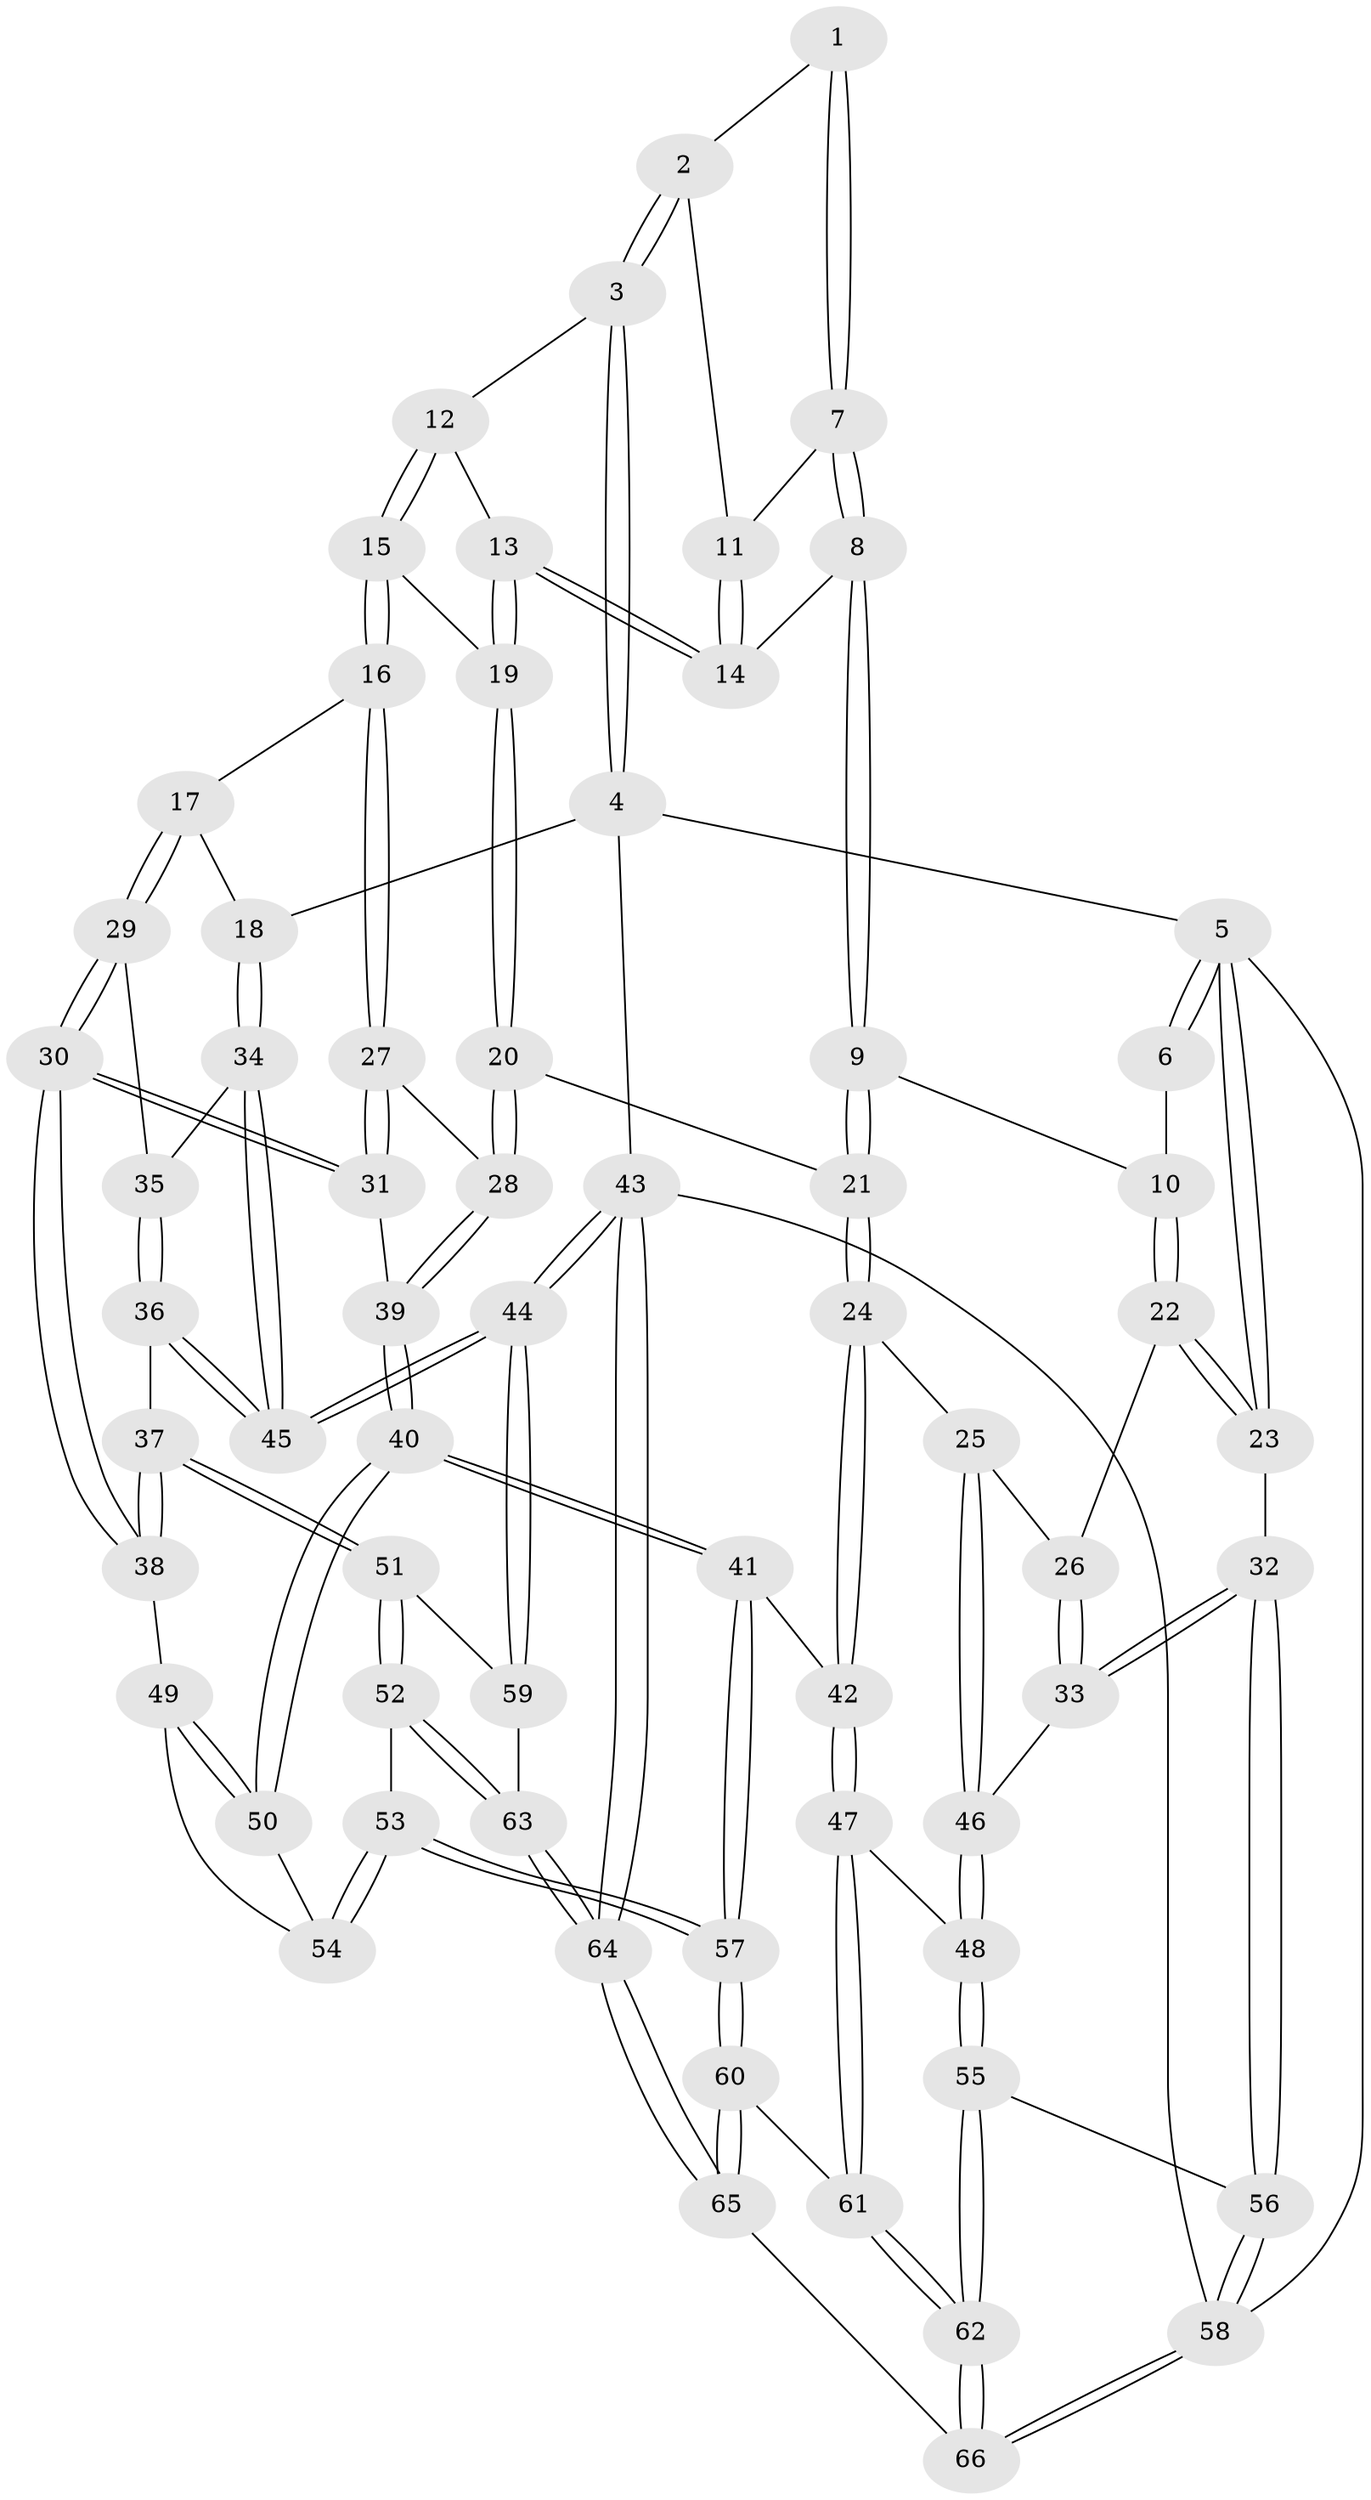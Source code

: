 // Generated by graph-tools (version 1.1) at 2025/03/03/09/25 03:03:15]
// undirected, 66 vertices, 162 edges
graph export_dot {
graph [start="1"]
  node [color=gray90,style=filled];
  1 [pos="+0.4427586642416046+0"];
  2 [pos="+0.5419504239883314+0"];
  3 [pos="+0.585831569154991+0"];
  4 [pos="+1+0"];
  5 [pos="+0+0"];
  6 [pos="+0.1258410458290806+0"];
  7 [pos="+0.3030475617532093+0.12553665729480232"];
  8 [pos="+0.29321546912251667+0.13438090370462916"];
  9 [pos="+0.2676282687832876+0.15102460297777945"];
  10 [pos="+0.17374022094398822+0.1311084233132311"];
  11 [pos="+0.40542723945480647+0.09844341299130983"];
  12 [pos="+0.6197413440617886+0.0075292072045414285"];
  13 [pos="+0.44202665051022316+0.19312306401493454"];
  14 [pos="+0.4217673212810321+0.1600638019798539"];
  15 [pos="+0.6867873341250693+0.15287161868533894"];
  16 [pos="+0.7128211513027882+0.19055174502434843"];
  17 [pos="+0.7990553607130536+0.20138650739910954"];
  18 [pos="+1+0"];
  19 [pos="+0.43408980568541733+0.24710461251306007"];
  20 [pos="+0.4043584867157231+0.30929981649033167"];
  21 [pos="+0.39253221579220937+0.31182550008947213"];
  22 [pos="+0.164419494729436+0.14236656371245304"];
  23 [pos="+0+0.11552277097244858"];
  24 [pos="+0.2855533442704668+0.41175769901098347"];
  25 [pos="+0.2641319294978102+0.4052950698719813"];
  26 [pos="+0.1253260280392238+0.28045148228266126"];
  27 [pos="+0.7077822450215885+0.20096657644710653"];
  28 [pos="+0.48690010272603906+0.34781015776614155"];
  29 [pos="+0.8879119080949955+0.34834244095952555"];
  30 [pos="+0.7999955444593562+0.49893614281659615"];
  31 [pos="+0.6885426499981405+0.4048493373916435"];
  32 [pos="+0+0.3982475066676942"];
  33 [pos="+0+0.3974869870862335"];
  34 [pos="+1+0.28242938208723034"];
  35 [pos="+0.8926301776692126+0.34883826984351674"];
  36 [pos="+1+0.582299930111252"];
  37 [pos="+0.8607050818149385+0.5677253770761173"];
  38 [pos="+0.8028132930726607+0.5116148531625128"];
  39 [pos="+0.555159737759498+0.4521863071301881"];
  40 [pos="+0.5233827277802642+0.5900488689813471"];
  41 [pos="+0.5033488167321166+0.618570159895248"];
  42 [pos="+0.333385613564231+0.5941978548314152"];
  43 [pos="+1+1"];
  44 [pos="+1+0.7926992149359708"];
  45 [pos="+1+0.6118266058286705"];
  46 [pos="+0.09626333353393925+0.4921223675364212"];
  47 [pos="+0.219229846721175+0.6999157457560005"];
  48 [pos="+0.1678369673169107+0.6771192544999776"];
  49 [pos="+0.7902805326706721+0.5190928305913505"];
  50 [pos="+0.5962005937855623+0.5778873505691097"];
  51 [pos="+0.7950637690213669+0.7586494553965233"];
  52 [pos="+0.7300872535891213+0.7942261473017399"];
  53 [pos="+0.6729764600251414+0.7972293363998846"];
  54 [pos="+0.712930447916594+0.62463496442044"];
  55 [pos="+0+0.6752357121979156"];
  56 [pos="+0+0.6684472801246722"];
  57 [pos="+0.594195995034716+0.8158478592568241"];
  58 [pos="+0+1"];
  59 [pos="+0.9820265704741743+0.8073551285435561"];
  60 [pos="+0.5742966814024248+0.8542064446320826"];
  61 [pos="+0.22339502643044784+0.7502009591245324"];
  62 [pos="+0.1987164544891768+0.9045587319458498"];
  63 [pos="+0.841634800332142+0.9490658106614239"];
  64 [pos="+0.894331087398478+1"];
  65 [pos="+0.5108701151455974+1"];
  66 [pos="+0.19416340544040162+1"];
  1 -- 2;
  1 -- 7;
  1 -- 7;
  2 -- 3;
  2 -- 3;
  2 -- 11;
  3 -- 4;
  3 -- 4;
  3 -- 12;
  4 -- 5;
  4 -- 18;
  4 -- 43;
  5 -- 6;
  5 -- 6;
  5 -- 23;
  5 -- 23;
  5 -- 58;
  6 -- 10;
  7 -- 8;
  7 -- 8;
  7 -- 11;
  8 -- 9;
  8 -- 9;
  8 -- 14;
  9 -- 10;
  9 -- 21;
  9 -- 21;
  10 -- 22;
  10 -- 22;
  11 -- 14;
  11 -- 14;
  12 -- 13;
  12 -- 15;
  12 -- 15;
  13 -- 14;
  13 -- 14;
  13 -- 19;
  13 -- 19;
  15 -- 16;
  15 -- 16;
  15 -- 19;
  16 -- 17;
  16 -- 27;
  16 -- 27;
  17 -- 18;
  17 -- 29;
  17 -- 29;
  18 -- 34;
  18 -- 34;
  19 -- 20;
  19 -- 20;
  20 -- 21;
  20 -- 28;
  20 -- 28;
  21 -- 24;
  21 -- 24;
  22 -- 23;
  22 -- 23;
  22 -- 26;
  23 -- 32;
  24 -- 25;
  24 -- 42;
  24 -- 42;
  25 -- 26;
  25 -- 46;
  25 -- 46;
  26 -- 33;
  26 -- 33;
  27 -- 28;
  27 -- 31;
  27 -- 31;
  28 -- 39;
  28 -- 39;
  29 -- 30;
  29 -- 30;
  29 -- 35;
  30 -- 31;
  30 -- 31;
  30 -- 38;
  30 -- 38;
  31 -- 39;
  32 -- 33;
  32 -- 33;
  32 -- 56;
  32 -- 56;
  33 -- 46;
  34 -- 35;
  34 -- 45;
  34 -- 45;
  35 -- 36;
  35 -- 36;
  36 -- 37;
  36 -- 45;
  36 -- 45;
  37 -- 38;
  37 -- 38;
  37 -- 51;
  37 -- 51;
  38 -- 49;
  39 -- 40;
  39 -- 40;
  40 -- 41;
  40 -- 41;
  40 -- 50;
  40 -- 50;
  41 -- 42;
  41 -- 57;
  41 -- 57;
  42 -- 47;
  42 -- 47;
  43 -- 44;
  43 -- 44;
  43 -- 64;
  43 -- 64;
  43 -- 58;
  44 -- 45;
  44 -- 45;
  44 -- 59;
  44 -- 59;
  46 -- 48;
  46 -- 48;
  47 -- 48;
  47 -- 61;
  47 -- 61;
  48 -- 55;
  48 -- 55;
  49 -- 50;
  49 -- 50;
  49 -- 54;
  50 -- 54;
  51 -- 52;
  51 -- 52;
  51 -- 59;
  52 -- 53;
  52 -- 63;
  52 -- 63;
  53 -- 54;
  53 -- 54;
  53 -- 57;
  53 -- 57;
  55 -- 56;
  55 -- 62;
  55 -- 62;
  56 -- 58;
  56 -- 58;
  57 -- 60;
  57 -- 60;
  58 -- 66;
  58 -- 66;
  59 -- 63;
  60 -- 61;
  60 -- 65;
  60 -- 65;
  61 -- 62;
  61 -- 62;
  62 -- 66;
  62 -- 66;
  63 -- 64;
  63 -- 64;
  64 -- 65;
  64 -- 65;
  65 -- 66;
}
